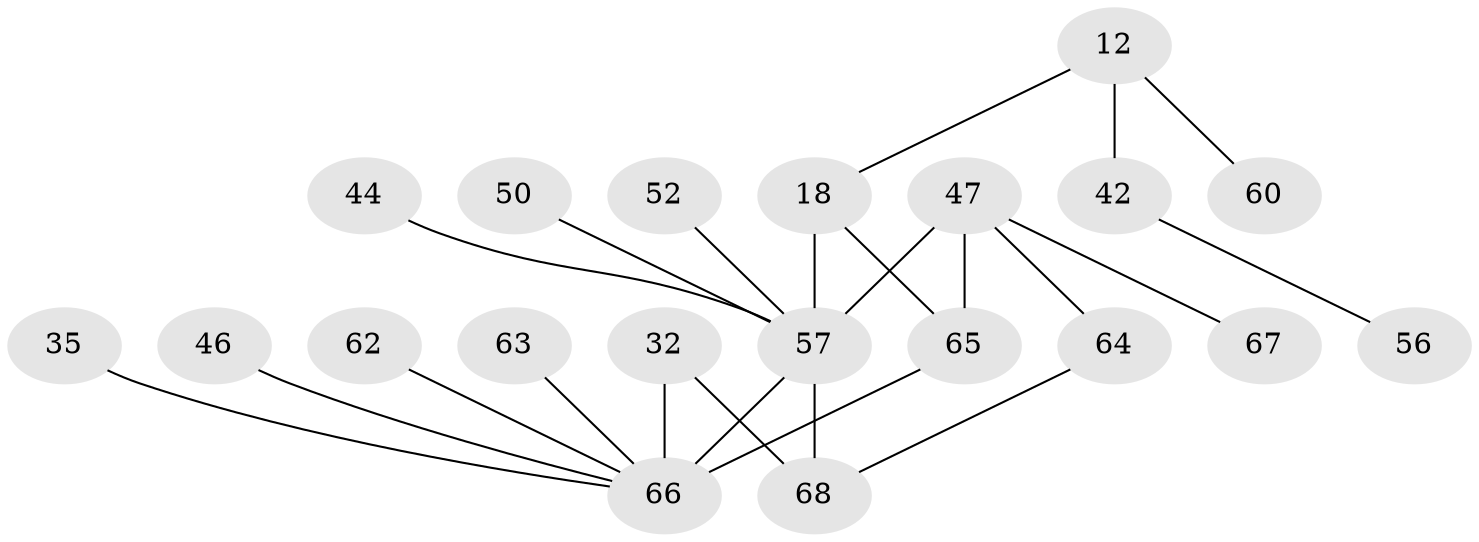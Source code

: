 // original degree distribution, {6: 0.04411764705882353, 4: 0.17647058823529413, 3: 0.20588235294117646, 5: 0.029411764705882353, 2: 0.3088235294117647, 1: 0.23529411764705882}
// Generated by graph-tools (version 1.1) at 2025/44/03/04/25 21:44:43]
// undirected, 20 vertices, 23 edges
graph export_dot {
graph [start="1"]
  node [color=gray90,style=filled];
  12 [super="+11"];
  18 [super="+10+9"];
  32 [super="+31"];
  35 [super="+22"];
  42 [super="+20"];
  44;
  46;
  47 [super="+40+37"];
  50;
  52;
  56;
  57 [super="+26+43+49+34"];
  60;
  62;
  63;
  64 [super="+30"];
  65 [super="+48+59+55+61"];
  66 [super="+14+24+58"];
  67;
  68 [super="+4+15+25+28+41+53"];
  12 -- 42 [weight=2];
  12 -- 60 [weight=2];
  12 -- 18 [weight=2];
  18 -- 57 [weight=5];
  18 -- 65 [weight=2];
  32 -- 66 [weight=2];
  32 -- 68;
  35 -- 66;
  42 -- 56;
  44 -- 57;
  46 -- 66 [weight=2];
  47 -- 64;
  47 -- 67;
  47 -- 65;
  47 -- 57 [weight=3];
  50 -- 57;
  52 -- 57;
  57 -- 66 [weight=4];
  57 -- 68 [weight=2];
  62 -- 66;
  63 -- 66;
  64 -- 68;
  65 -- 66;
}
